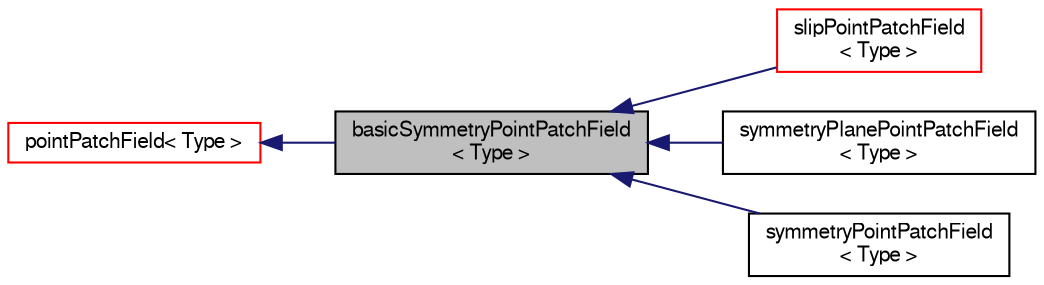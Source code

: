 digraph "basicSymmetryPointPatchField&lt; Type &gt;"
{
  bgcolor="transparent";
  edge [fontname="FreeSans",fontsize="10",labelfontname="FreeSans",labelfontsize="10"];
  node [fontname="FreeSans",fontsize="10",shape=record];
  rankdir="LR";
  Node1 [label="basicSymmetryPointPatchField\l\< Type \>",height=0.2,width=0.4,color="black", fillcolor="grey75", style="filled" fontcolor="black"];
  Node2 -> Node1 [dir="back",color="midnightblue",fontsize="10",style="solid",fontname="FreeSans"];
  Node2 [label="pointPatchField\< Type \>",height=0.2,width=0.4,color="red",URL="$a01838.html"];
  Node1 -> Node3 [dir="back",color="midnightblue",fontsize="10",style="solid",fontname="FreeSans"];
  Node3 [label="slipPointPatchField\l\< Type \>",height=0.2,width=0.4,color="red",URL="$a02273.html",tooltip="Foam::slipPointPatchField. "];
  Node1 -> Node4 [dir="back",color="midnightblue",fontsize="10",style="solid",fontname="FreeSans"];
  Node4 [label="symmetryPlanePointPatchField\l\< Type \>",height=0.2,width=0.4,color="black",URL="$a02462.html",tooltip="A symmetry-plane boundary condition for pointField. "];
  Node1 -> Node5 [dir="back",color="midnightblue",fontsize="10",style="solid",fontname="FreeSans"];
  Node5 [label="symmetryPointPatchField\l\< Type \>",height=0.2,width=0.4,color="black",URL="$a02465.html",tooltip="A Symmetry boundary condition for pointField. "];
}
